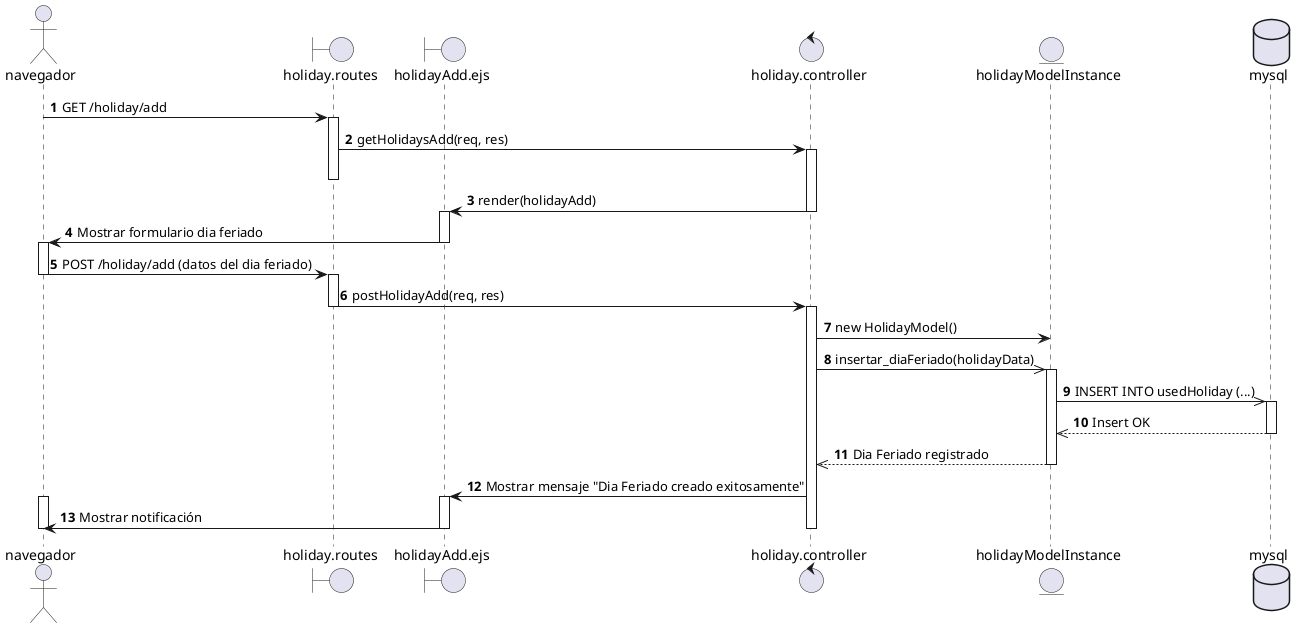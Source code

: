 @startuml CU07 - Superadmin Registra dia feriado
actor navegador
boundary holiday.routes
boundary holidayAdd.ejs
control holiday.controller
entity holidayModelInstance
database mysql

autonumber
navegador -> holiday.routes : GET /holiday/add
activate holiday.routes

holiday.routes -> holiday.controller: getHolidaysAdd(req, res)
activate holiday.controller
deactivate holiday.routes

holiday.controller -> holidayAdd.ejs: render(holidayAdd)
deactivate holiday.controller
activate holidayAdd.ejs

holidayAdd.ejs -> navegador : Mostrar formulario dia feriado
deactivate holidayAdd.ejs
activate navegador

navegador -> holiday.routes : POST /holiday/add (datos del dia feriado)
deactivate navegador
activate holiday.routes

holiday.routes -> holiday.controller : postHolidayAdd(req, res)
deactivate holiday.routes
activate holiday.controller

holiday.controller -> holidayModelInstance : new HolidayModel()

holiday.controller ->> holidayModelInstance : insertar_diaFeriado(holidayData)
activate holidayModelInstance

holidayModelInstance ->> mysql : INSERT INTO usedHoliday (...)
activate mysql
mysql -->> holidayModelInstance : Insert OK
deactivate mysql
holidayModelInstance -->> holiday.controller : Dia Feriado registrado
deactivate holidayModelInstance

holiday.controller -> holidayAdd.ejs : Mostrar mensaje "Dia Feriado creado exitosamente"
activate holidayAdd.ejs
activate navegador
holidayAdd.ejs -> navegador : Mostrar notificación
deactivate navegador
deactivate holidayAdd.ejs
deactivate holiday.controller
deactivate holiday.routes
@enduml